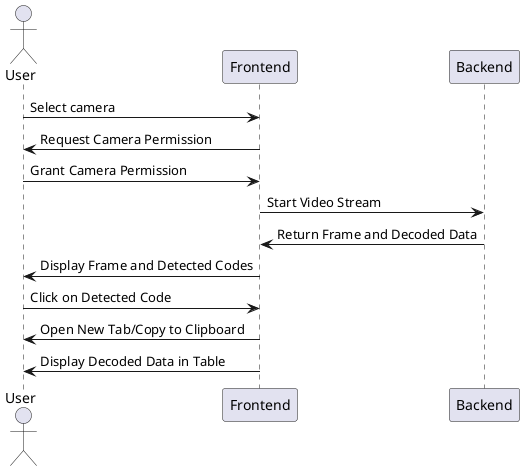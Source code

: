 @startuml sequence
actor User
participant Frontend
participant Backend

User -> Frontend: Select camera
Frontend -> User: Request Camera Permission
User -> Frontend: Grant Camera Permission
Frontend -> Backend: Start Video Stream
Backend -> Frontend: Return Frame and Decoded Data
Frontend -> User: Display Frame and Detected Codes
User -> Frontend: Click on Detected Code
Frontend -> User: Open New Tab/Copy to Clipboard
Frontend -> User: Display Decoded Data in Table
@enduml
